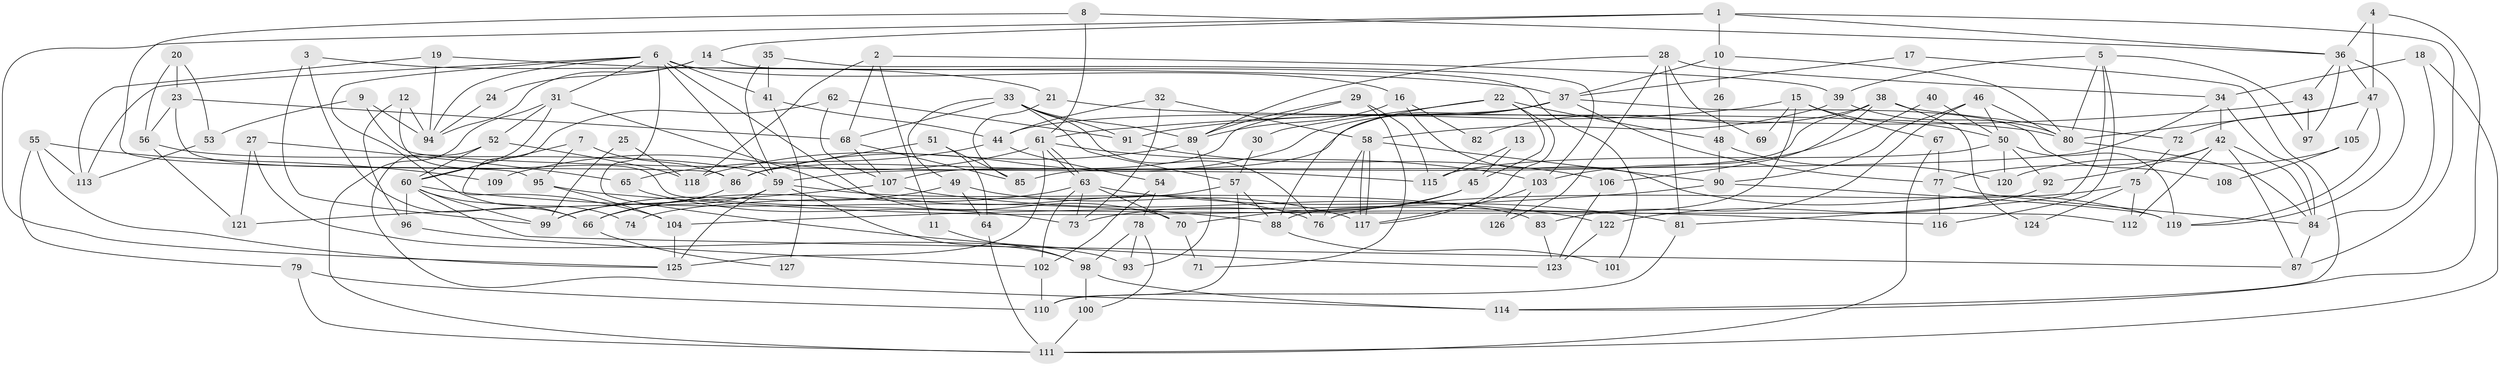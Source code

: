 // Generated by graph-tools (version 1.1) at 2025/50/03/09/25 03:50:14]
// undirected, 127 vertices, 254 edges
graph export_dot {
graph [start="1"]
  node [color=gray90,style=filled];
  1;
  2;
  3;
  4;
  5;
  6;
  7;
  8;
  9;
  10;
  11;
  12;
  13;
  14;
  15;
  16;
  17;
  18;
  19;
  20;
  21;
  22;
  23;
  24;
  25;
  26;
  27;
  28;
  29;
  30;
  31;
  32;
  33;
  34;
  35;
  36;
  37;
  38;
  39;
  40;
  41;
  42;
  43;
  44;
  45;
  46;
  47;
  48;
  49;
  50;
  51;
  52;
  53;
  54;
  55;
  56;
  57;
  58;
  59;
  60;
  61;
  62;
  63;
  64;
  65;
  66;
  67;
  68;
  69;
  70;
  71;
  72;
  73;
  74;
  75;
  76;
  77;
  78;
  79;
  80;
  81;
  82;
  83;
  84;
  85;
  86;
  87;
  88;
  89;
  90;
  91;
  92;
  93;
  94;
  95;
  96;
  97;
  98;
  99;
  100;
  101;
  102;
  103;
  104;
  105;
  106;
  107;
  108;
  109;
  110;
  111;
  112;
  113;
  114;
  115;
  116;
  117;
  118;
  119;
  120;
  121;
  122;
  123;
  124;
  125;
  126;
  127;
  1 -- 10;
  1 -- 125;
  1 -- 14;
  1 -- 36;
  1 -- 87;
  2 -- 68;
  2 -- 39;
  2 -- 11;
  2 -- 118;
  3 -- 66;
  3 -- 99;
  3 -- 21;
  4 -- 36;
  4 -- 47;
  4 -- 114;
  5 -- 97;
  5 -- 80;
  5 -- 39;
  5 -- 81;
  5 -- 116;
  6 -- 59;
  6 -- 123;
  6 -- 16;
  6 -- 31;
  6 -- 41;
  6 -- 70;
  6 -- 74;
  6 -- 94;
  6 -- 113;
  7 -- 60;
  7 -- 95;
  7 -- 86;
  8 -- 86;
  8 -- 36;
  8 -- 61;
  9 -- 115;
  9 -- 94;
  9 -- 53;
  10 -- 80;
  10 -- 37;
  10 -- 26;
  11 -- 98;
  12 -- 96;
  12 -- 112;
  12 -- 94;
  13 -- 45;
  13 -- 115;
  14 -- 94;
  14 -- 24;
  14 -- 101;
  15 -- 88;
  15 -- 67;
  15 -- 50;
  15 -- 69;
  15 -- 91;
  16 -- 89;
  16 -- 82;
  16 -- 119;
  17 -- 37;
  17 -- 114;
  18 -- 34;
  18 -- 111;
  18 -- 84;
  19 -- 94;
  19 -- 37;
  19 -- 113;
  20 -- 53;
  20 -- 23;
  20 -- 56;
  21 -- 80;
  21 -- 85;
  22 -- 45;
  22 -- 117;
  22 -- 30;
  22 -- 48;
  22 -- 88;
  23 -- 95;
  23 -- 56;
  23 -- 68;
  24 -- 94;
  25 -- 118;
  25 -- 99;
  26 -- 48;
  27 -- 93;
  27 -- 65;
  27 -- 121;
  28 -- 81;
  28 -- 89;
  28 -- 34;
  28 -- 69;
  28 -- 126;
  29 -- 89;
  29 -- 86;
  29 -- 71;
  29 -- 115;
  30 -- 57;
  31 -- 76;
  31 -- 52;
  31 -- 60;
  31 -- 111;
  32 -- 44;
  32 -- 58;
  32 -- 73;
  33 -- 57;
  33 -- 68;
  33 -- 49;
  33 -- 76;
  33 -- 89;
  33 -- 91;
  34 -- 42;
  34 -- 59;
  34 -- 84;
  35 -- 41;
  35 -- 59;
  35 -- 103;
  36 -- 119;
  36 -- 43;
  36 -- 47;
  36 -- 97;
  37 -- 86;
  37 -- 77;
  37 -- 44;
  37 -- 107;
  37 -- 108;
  38 -- 106;
  38 -- 85;
  38 -- 72;
  38 -- 82;
  38 -- 124;
  39 -- 80;
  39 -- 58;
  40 -- 50;
  40 -- 103;
  41 -- 44;
  41 -- 127;
  42 -- 84;
  42 -- 87;
  42 -- 77;
  42 -- 92;
  42 -- 112;
  43 -- 61;
  43 -- 97;
  44 -- 54;
  44 -- 65;
  45 -- 70;
  45 -- 73;
  46 -- 90;
  46 -- 50;
  46 -- 80;
  46 -- 83;
  47 -- 80;
  47 -- 72;
  47 -- 105;
  47 -- 119;
  48 -- 90;
  48 -- 120;
  49 -- 117;
  49 -- 64;
  49 -- 99;
  50 -- 119;
  50 -- 92;
  50 -- 115;
  50 -- 120;
  51 -- 86;
  51 -- 85;
  51 -- 64;
  52 -- 60;
  52 -- 114;
  52 -- 118;
  53 -- 113;
  54 -- 78;
  54 -- 102;
  55 -- 125;
  55 -- 113;
  55 -- 79;
  55 -- 109;
  56 -- 59;
  56 -- 121;
  57 -- 88;
  57 -- 110;
  57 -- 74;
  58 -- 117;
  58 -- 117;
  58 -- 76;
  58 -- 90;
  59 -- 125;
  59 -- 66;
  59 -- 83;
  59 -- 98;
  60 -- 87;
  60 -- 66;
  60 -- 88;
  60 -- 96;
  60 -- 99;
  61 -- 63;
  61 -- 63;
  61 -- 103;
  61 -- 109;
  61 -- 125;
  62 -- 91;
  62 -- 107;
  62 -- 104;
  63 -- 66;
  63 -- 70;
  63 -- 73;
  63 -- 81;
  63 -- 102;
  64 -- 111;
  65 -- 73;
  66 -- 127;
  67 -- 111;
  67 -- 77;
  68 -- 107;
  68 -- 85;
  70 -- 71;
  72 -- 75;
  75 -- 76;
  75 -- 112;
  75 -- 124;
  77 -- 84;
  77 -- 116;
  78 -- 100;
  78 -- 98;
  78 -- 93;
  79 -- 111;
  79 -- 110;
  80 -- 84;
  81 -- 110;
  83 -- 123;
  84 -- 87;
  86 -- 99;
  88 -- 101;
  89 -- 118;
  89 -- 93;
  90 -- 119;
  90 -- 104;
  91 -- 106;
  92 -- 122;
  95 -- 116;
  95 -- 104;
  96 -- 102;
  98 -- 114;
  98 -- 100;
  100 -- 111;
  102 -- 110;
  103 -- 117;
  103 -- 126;
  104 -- 125;
  105 -- 120;
  105 -- 108;
  106 -- 123;
  107 -- 121;
  107 -- 122;
  122 -- 123;
}
